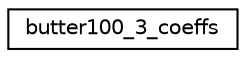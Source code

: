 digraph "Graphical Class Hierarchy"
{
 // INTERACTIVE_SVG=YES
  edge [fontname="Helvetica",fontsize="10",labelfontname="Helvetica",labelfontsize="10"];
  node [fontname="Helvetica",fontsize="10",shape=record];
  rankdir="LR";
  Node1 [label="butter100_3_coeffs",height=0.2,width=0.4,color="black", fillcolor="white", style="filled",URL="$structbutter100__3__coeffs.html"];
}

